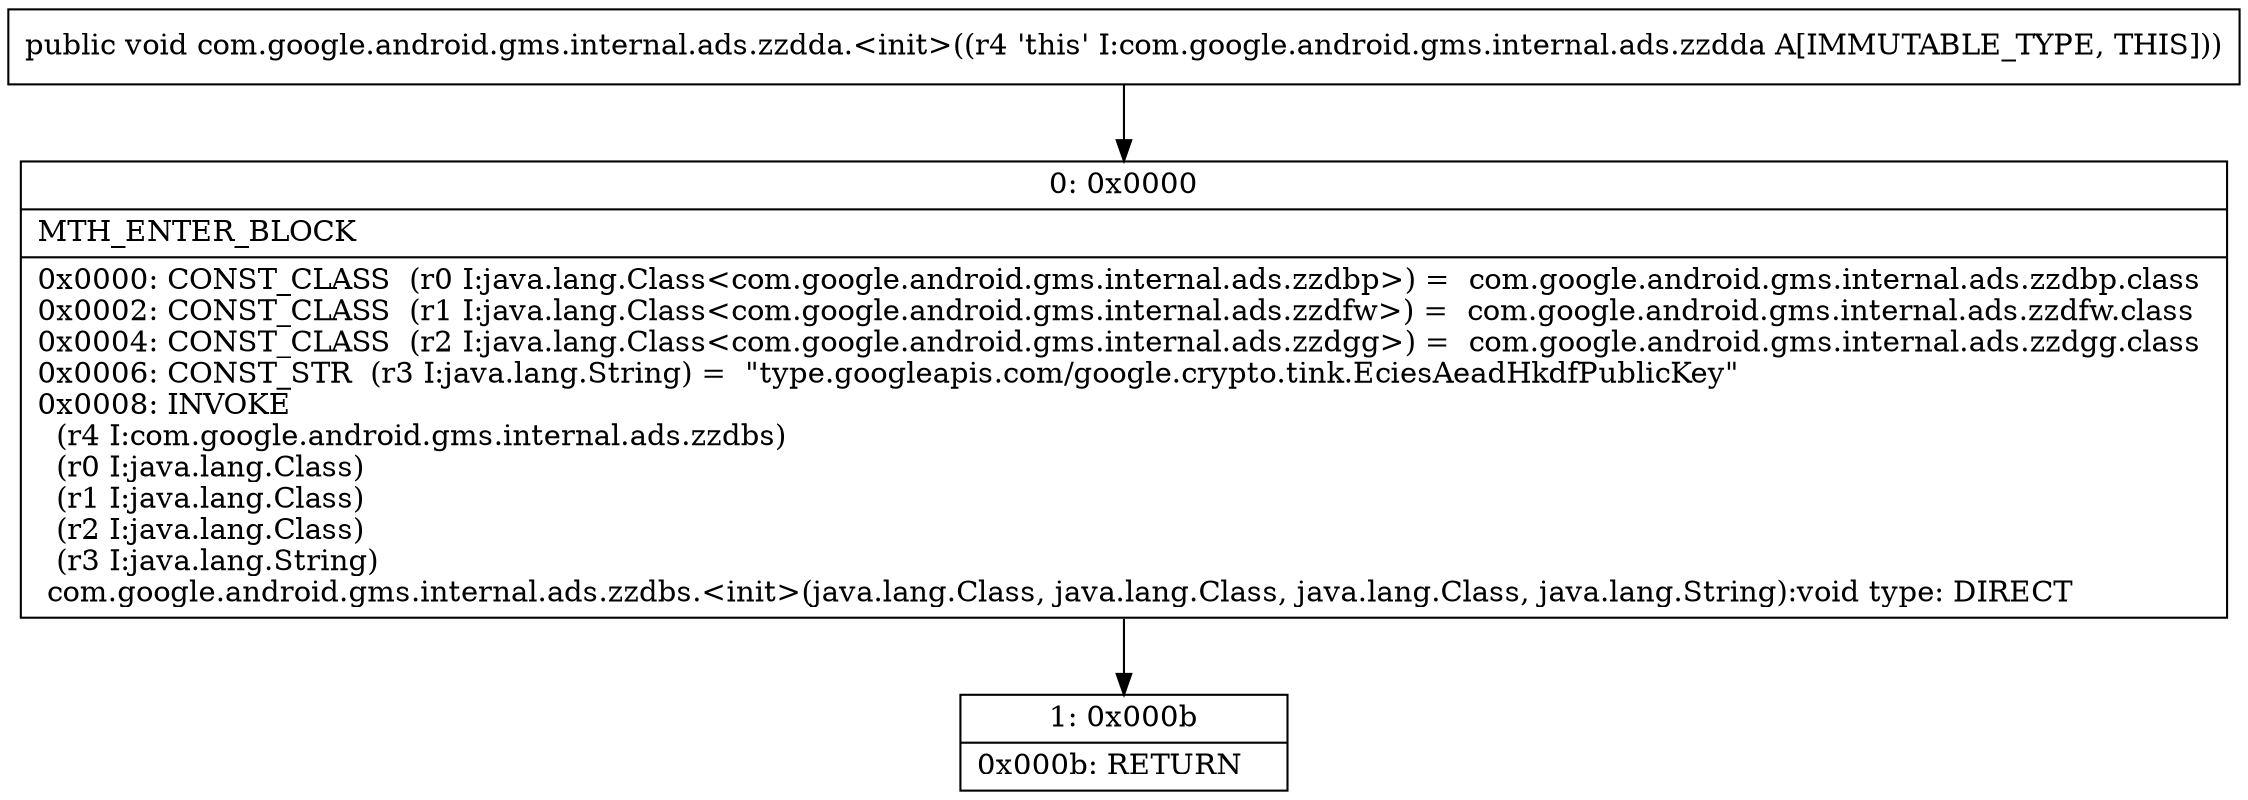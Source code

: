 digraph "CFG forcom.google.android.gms.internal.ads.zzdda.\<init\>()V" {
Node_0 [shape=record,label="{0\:\ 0x0000|MTH_ENTER_BLOCK\l|0x0000: CONST_CLASS  (r0 I:java.lang.Class\<com.google.android.gms.internal.ads.zzdbp\>) =  com.google.android.gms.internal.ads.zzdbp.class \l0x0002: CONST_CLASS  (r1 I:java.lang.Class\<com.google.android.gms.internal.ads.zzdfw\>) =  com.google.android.gms.internal.ads.zzdfw.class \l0x0004: CONST_CLASS  (r2 I:java.lang.Class\<com.google.android.gms.internal.ads.zzdgg\>) =  com.google.android.gms.internal.ads.zzdgg.class \l0x0006: CONST_STR  (r3 I:java.lang.String) =  \"type.googleapis.com\/google.crypto.tink.EciesAeadHkdfPublicKey\" \l0x0008: INVOKE  \l  (r4 I:com.google.android.gms.internal.ads.zzdbs)\l  (r0 I:java.lang.Class)\l  (r1 I:java.lang.Class)\l  (r2 I:java.lang.Class)\l  (r3 I:java.lang.String)\l com.google.android.gms.internal.ads.zzdbs.\<init\>(java.lang.Class, java.lang.Class, java.lang.Class, java.lang.String):void type: DIRECT \l}"];
Node_1 [shape=record,label="{1\:\ 0x000b|0x000b: RETURN   \l}"];
MethodNode[shape=record,label="{public void com.google.android.gms.internal.ads.zzdda.\<init\>((r4 'this' I:com.google.android.gms.internal.ads.zzdda A[IMMUTABLE_TYPE, THIS])) }"];
MethodNode -> Node_0;
Node_0 -> Node_1;
}

